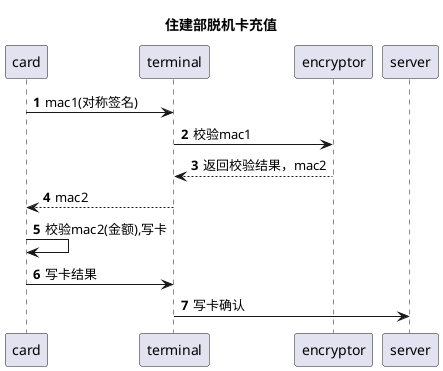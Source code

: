 @startuml
title:住建部脱机卡充值
autonumber
card->terminal:mac1(对称签名)
terminal->encryptor:校验mac1
encryptor-->terminal:返回校验结果，mac2
terminal-->card:mac2
card->card:校验mac2(金额),写卡
card->terminal:写卡结果
terminal->server:写卡确认
@enduml